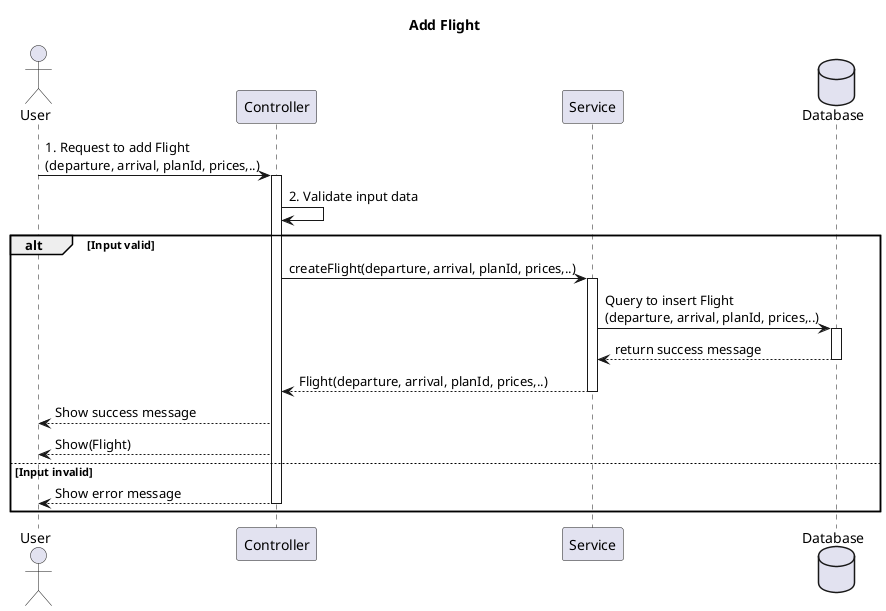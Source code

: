 @startuml
title Add Flight
actor User as u
participant Controller as ctrl
participant Service as sv
database Database as db 

u -> ctrl: 1. Request to add Flight \n(departure, arrival, planId, prices,..)
activate ctrl
ctrl -> ctrl: 2. Validate input data
alt Input valid
    ctrl -> sv: createFlight(departure, arrival, planId, prices,..)
    activate sv
    sv -> db: Query to insert Flight \n(departure, arrival, planId, prices,..)
    activate db
    db --> sv: return success message
    deactivate db
    sv --> ctrl: Flight(departure, arrival, planId, prices,..)
    deactivate sv
    ctrl --> u: Show success message
    ctrl-->u: Show(Flight)
else Input invalid
    ctrl --> u: Show error message
    deactivate ctrl
end
@enduml